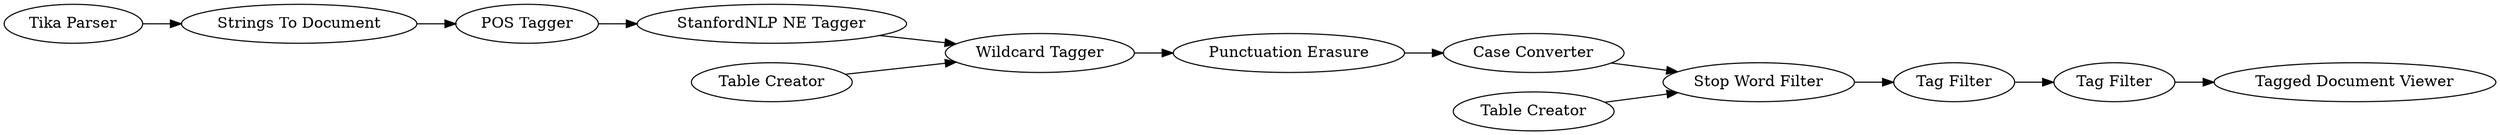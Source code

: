 digraph {
	"-8432503456882367775_20" [label="Tag Filter"]
	"-8432503456882367775_18" [label="Tagged Document Viewer"]
	"-8432503456882367775_17" [label="Tag Filter"]
	"-8432503456882367775_16" [label="Case Converter"]
	"1070835678633025546_5" [label="Strings To Document"]
	"1070835678633025546_10" [label="Wildcard Tagger"]
	"-8432503456882367775_15" [label="Stop Word Filter"]
	"1070835678633025546_9" [label="StanfordNLP NE Tagger"]
	"-8432503456882367775_12" [label="Punctuation Erasure"]
	"-8432503456882367775_19" [label="Table Creator"]
	"1070835678633025546_11" [label="Table Creator"]
	"1070835678633025546_4" [label="Tika Parser"]
	"1070835678633025546_7" [label="POS Tagger"]
	"-8432503456882367775_17" -> "-8432503456882367775_20"
	"1070835678633025546_7" -> "1070835678633025546_9"
	"1070835678633025546_9" -> "1070835678633025546_10"
	"-8432503456882367775_20" -> "-8432503456882367775_18"
	"-8432503456882367775_19" -> "-8432503456882367775_15"
	"1070835678633025546_11" -> "1070835678633025546_10"
	"-8432503456882367775_12" -> "-8432503456882367775_16"
	"-8432503456882367775_16" -> "-8432503456882367775_15"
	"-8432503456882367775_15" -> "-8432503456882367775_17"
	"1070835678633025546_4" -> "1070835678633025546_5"
	"1070835678633025546_10" -> "-8432503456882367775_12"
	"1070835678633025546_5" -> "1070835678633025546_7"
	rankdir=LR
}

